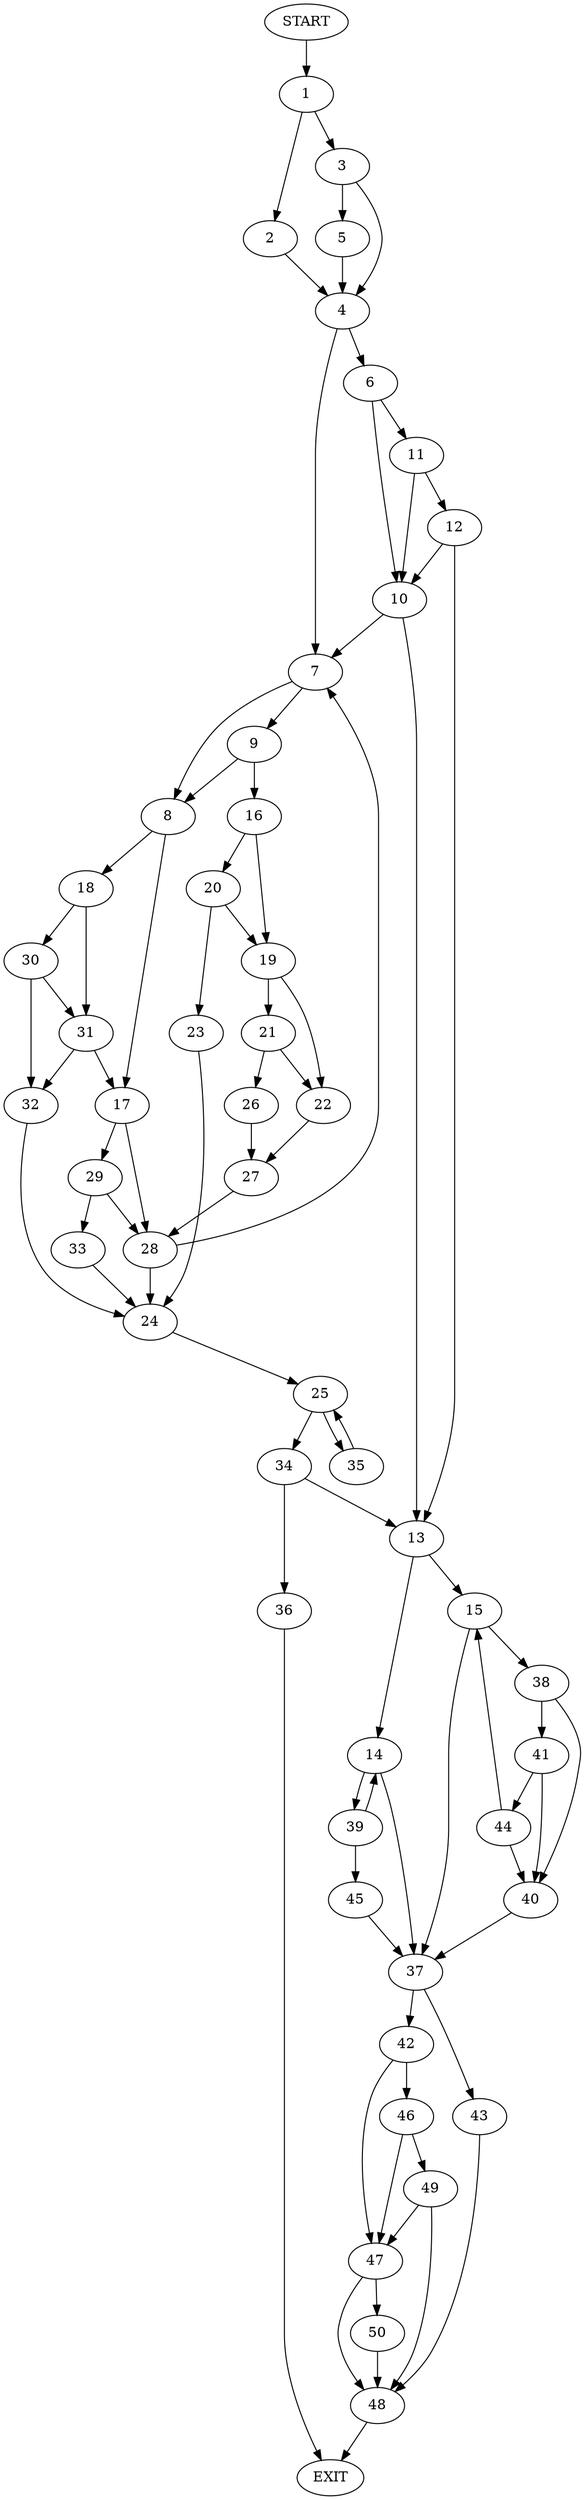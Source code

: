 digraph {
0 [label="START"]
51 [label="EXIT"]
0 -> 1
1 -> 2
1 -> 3
2 -> 4
3 -> 5
3 -> 4
4 -> 6
4 -> 7
5 -> 4
7 -> 8
7 -> 9
6 -> 10
6 -> 11
11 -> 10
11 -> 12
10 -> 7
10 -> 13
12 -> 10
12 -> 13
13 -> 14
13 -> 15
9 -> 8
9 -> 16
8 -> 17
8 -> 18
16 -> 19
16 -> 20
19 -> 21
19 -> 22
20 -> 19
20 -> 23
23 -> 24
24 -> 25
21 -> 22
21 -> 26
22 -> 27
26 -> 27
27 -> 28
28 -> 7
28 -> 24
17 -> 29
17 -> 28
18 -> 30
18 -> 31
31 -> 17
31 -> 32
30 -> 32
30 -> 31
32 -> 24
29 -> 33
29 -> 28
33 -> 24
25 -> 34
25 -> 35
35 -> 25
34 -> 13
34 -> 36
36 -> 51
15 -> 37
15 -> 38
14 -> 37
14 -> 39
38 -> 40
38 -> 41
37 -> 42
37 -> 43
40 -> 37
41 -> 40
41 -> 44
44 -> 40
44 -> 15
39 -> 14
39 -> 45
45 -> 37
42 -> 46
42 -> 47
43 -> 48
46 -> 49
46 -> 47
47 -> 48
47 -> 50
49 -> 48
49 -> 47
48 -> 51
50 -> 48
}
